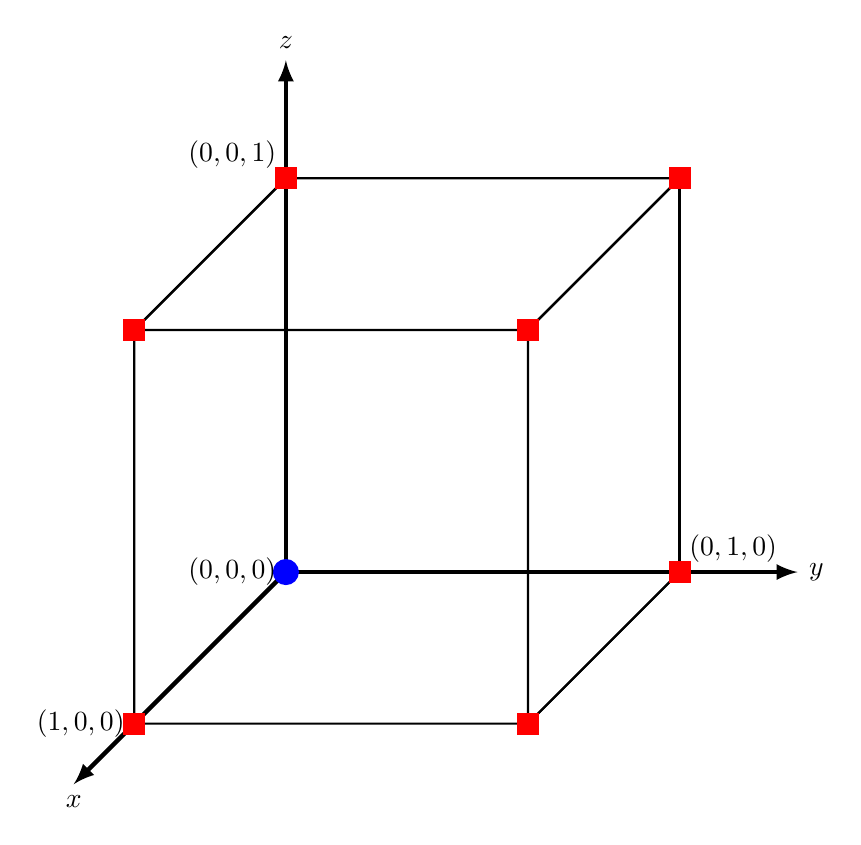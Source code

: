 \begin{tikzpicture}[scale=1]

\tikzstyle{rouge} = [fill,rectangle,red,scale=1.2];
\tikzstyle{bleu} = [fill,circle,blue] ;

\pgfmathsetmacro{\cubex}{5}
\pgfmathsetmacro{\cubey}{5}
\pgfmathsetmacro{\cubez}{5}
\draw[thick] (0,0,0) -- ++(\cubex,0,0) -- ++(0,\cubey,0) -- ++(-\cubex,0,0) -- cycle;
\draw[thick] (0,0,0) -- ++(0,0,\cubez) -- ++(0,\cubey,0) -- ++(0,0,-\cubez) -- cycle;
\draw[thick] (0,0,0) -- ++(\cubex,0,0) -- ++(0,0,\cubez) -- ++(-\cubex,0,0) -- cycle;

\draw[thick] (0,5,0) -- ++(\cubex,0,0) -- ++(0,0,\cubez) -- ++(-\cubex,0,0) -- cycle;
\draw[thick] (5,0,0) -- ++(0,0,\cubez) -- ++(0,\cubey,0) -- ++(0,0,-\cubez) -- cycle;

\draw [->,>=latex,ultra thick] (0,0,0) -- ++ (0,0,7) node[below]{$x$};
\draw [->,>=latex,ultra thick] (0,0,0) -- ++ (6.5,0,0) node[right]{$y$};
\draw [->,>=latex,ultra thick] (0,0,0) -- ++ (0,6.5,0) node[above]{$z$};

\node[bleu] at (0,0,0) {};
\node[rouge] at (5,0,0) {};
\node[rouge] at (0,0,5) {};
\node[rouge] at (0,5,0) {};
\node[rouge] at (5,5,5) {};
\node[rouge] at (5,0,5) {};
\node[rouge] at (5,5,0) {};
\node[rouge] at (0,5,5) {};

\node[left] at (0,0,0) {$(0,0,0)$};
\node[above right] at (5,0,0) {$(0,1,0)$};
\node[left] at (0,0,5) {$(1,0,0)$};
\node[above left] at (0,5,0) {$(0,0,1)$};

% \draw[fill=red!20,opacity=0.5] (5,0,0) -- (0,0,5) -- (0,5,0) -- cycle;

\end{tikzpicture}